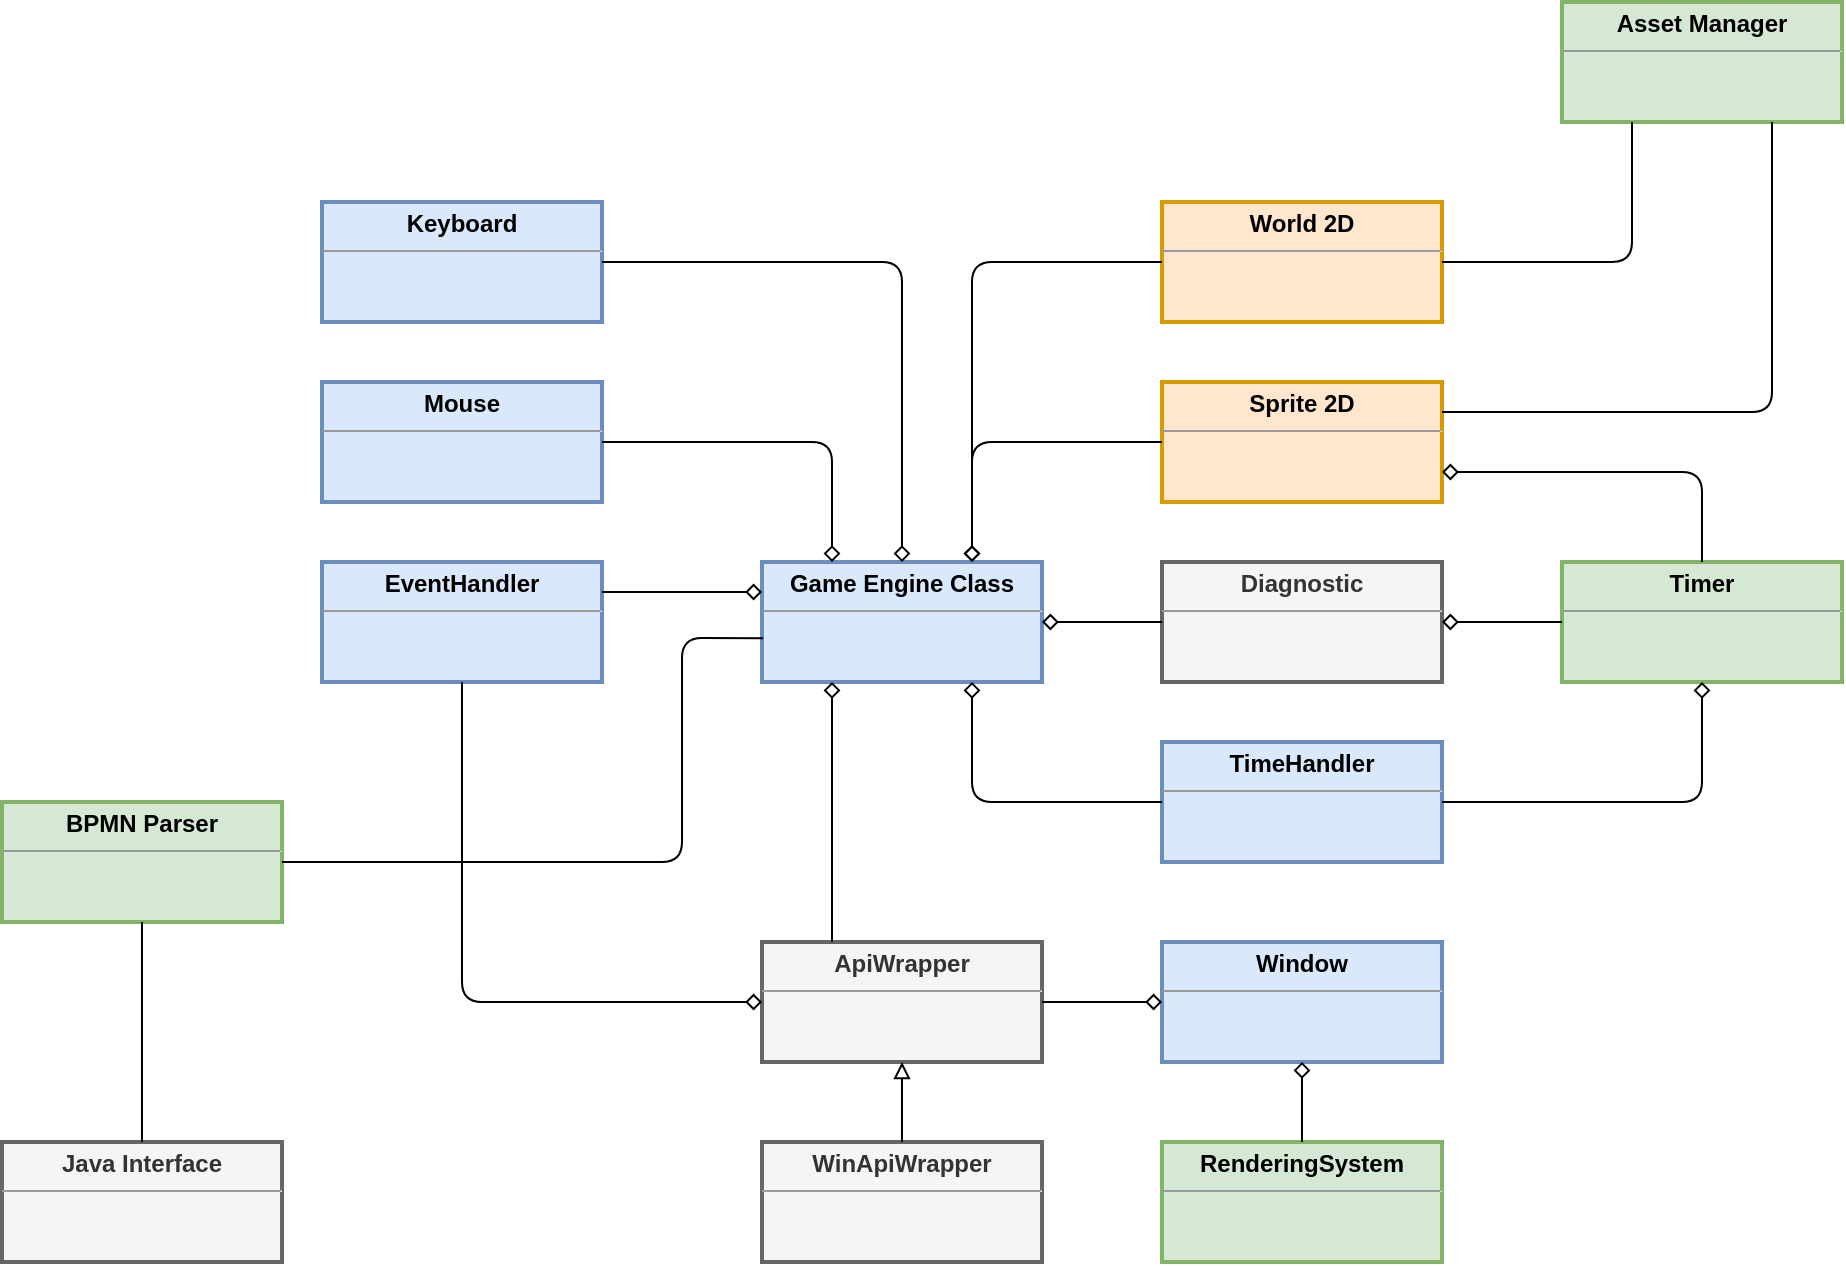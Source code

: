 <mxfile version="13.0.6" type="device"><diagram id="sqGwYlWWblzltrl7BC1I" name="Page-1"><mxGraphModel dx="1808" dy="1683" grid="1" gridSize="10" guides="1" tooltips="1" connect="1" arrows="1" fold="1" page="1" pageScale="1" pageWidth="827" pageHeight="1169" math="0" shadow="0"><root><mxCell id="0"/><mxCell id="1" parent="0"/><mxCell id="10nL5LWQ9-ZEC0xCi1PG-1" value="&lt;p style=&quot;margin: 0px ; margin-top: 4px ; text-align: center&quot;&gt;&lt;b&gt;TimeHandler&lt;/b&gt;&lt;/p&gt;&lt;hr size=&quot;1&quot;&gt;&lt;div style=&quot;height: 2px&quot;&gt;&lt;/div&gt;" style="verticalAlign=top;align=left;overflow=fill;fontSize=12;fontFamily=Helvetica;html=1;fillColor=#dae8fc;strokeColor=#6c8ebf;strokeWidth=2;" parent="1" vertex="1"><mxGeometry x="280" y="250" width="140" height="60" as="geometry"/></mxCell><mxCell id="10nL5LWQ9-ZEC0xCi1PG-10" value="&lt;p style=&quot;margin: 0px ; margin-top: 4px ; text-align: center&quot;&gt;&lt;b&gt;Game Engine Class&lt;/b&gt;&lt;/p&gt;&lt;hr size=&quot;1&quot;&gt;&lt;div style=&quot;height: 2px&quot;&gt;&lt;/div&gt;" style="verticalAlign=top;align=left;overflow=fill;fontSize=12;fontFamily=Helvetica;html=1;fillColor=#dae8fc;strokeColor=#6c8ebf;strokeWidth=2;" parent="1" vertex="1"><mxGeometry x="80" y="160" width="140" height="60" as="geometry"/></mxCell><mxCell id="10nL5LWQ9-ZEC0xCi1PG-11" value="&lt;p style=&quot;margin: 0px ; margin-top: 4px ; text-align: center&quot;&gt;&lt;b&gt;ApiWrapper&lt;/b&gt;&lt;/p&gt;&lt;hr size=&quot;1&quot;&gt;&lt;div style=&quot;height: 2px&quot;&gt;&lt;/div&gt;" style="verticalAlign=top;align=left;overflow=fill;fontSize=12;fontFamily=Helvetica;html=1;fillColor=#f5f5f5;strokeColor=#666666;fontColor=#333333;strokeWidth=2;" parent="1" vertex="1"><mxGeometry x="80" y="350" width="140" height="60" as="geometry"/></mxCell><mxCell id="10nL5LWQ9-ZEC0xCi1PG-12" value="&lt;p style=&quot;margin: 0px ; margin-top: 4px ; text-align: center&quot;&gt;&lt;b&gt;EventHandler&lt;/b&gt;&lt;/p&gt;&lt;hr size=&quot;1&quot;&gt;&lt;div style=&quot;height: 2px&quot;&gt;&lt;/div&gt;" style="verticalAlign=top;align=left;overflow=fill;fontSize=12;fontFamily=Helvetica;html=1;fillColor=#dae8fc;strokeColor=#6c8ebf;strokeWidth=2;" parent="1" vertex="1"><mxGeometry x="-140" y="160" width="140" height="60" as="geometry"/></mxCell><mxCell id="10nL5LWQ9-ZEC0xCi1PG-13" value="&lt;p style=&quot;margin: 0px ; margin-top: 4px ; text-align: center&quot;&gt;&lt;b&gt;Diagnostic&lt;/b&gt;&lt;/p&gt;&lt;hr size=&quot;1&quot;&gt;&lt;div style=&quot;height: 2px&quot;&gt;&lt;/div&gt;" style="verticalAlign=top;align=left;overflow=fill;fontSize=12;fontFamily=Helvetica;html=1;fillColor=#f5f5f5;strokeColor=#666666;fontColor=#333333;strokeWidth=2;" parent="1" vertex="1"><mxGeometry x="280" y="160" width="140" height="60" as="geometry"/></mxCell><mxCell id="10nL5LWQ9-ZEC0xCi1PG-14" value="&lt;p style=&quot;margin: 0px ; margin-top: 4px ; text-align: center&quot;&gt;&lt;b&gt;WinApiWrapper&lt;/b&gt;&lt;/p&gt;&lt;hr size=&quot;1&quot;&gt;&lt;div style=&quot;height: 2px&quot;&gt;&lt;/div&gt;" style="verticalAlign=top;align=left;overflow=fill;fontSize=12;fontFamily=Helvetica;html=1;fillColor=#f5f5f5;strokeColor=#666666;fontColor=#333333;strokeWidth=2;" parent="1" vertex="1"><mxGeometry x="80" y="450" width="140" height="60" as="geometry"/></mxCell><mxCell id="10nL5LWQ9-ZEC0xCi1PG-15" value="&lt;p style=&quot;margin: 0px ; margin-top: 4px ; text-align: center&quot;&gt;&lt;b&gt;Timer&lt;/b&gt;&lt;/p&gt;&lt;hr size=&quot;1&quot;&gt;&lt;div style=&quot;height: 2px&quot;&gt;&lt;/div&gt;" style="verticalAlign=top;align=left;overflow=fill;fontSize=12;fontFamily=Helvetica;html=1;fillColor=#d5e8d4;strokeColor=#82b366;strokeWidth=2;" parent="1" vertex="1"><mxGeometry x="480" y="160" width="140" height="60" as="geometry"/></mxCell><mxCell id="10nL5LWQ9-ZEC0xCi1PG-16" value="" style="endArrow=diamond;html=1;exitX=0.25;exitY=0;exitDx=0;exitDy=0;endFill=0;entryX=0.25;entryY=1;entryDx=0;entryDy=0;" parent="1" source="10nL5LWQ9-ZEC0xCi1PG-11" target="10nL5LWQ9-ZEC0xCi1PG-10" edge="1"><mxGeometry width="50" height="50" relative="1" as="geometry"><mxPoint x="390" y="230" as="sourcePoint"/><mxPoint x="100" y="240" as="targetPoint"/></mxGeometry></mxCell><mxCell id="10nL5LWQ9-ZEC0xCi1PG-17" value="" style="endArrow=diamond;html=1;exitX=1;exitY=0.25;exitDx=0;exitDy=0;entryX=0;entryY=0.25;entryDx=0;entryDy=0;endFill=0;" parent="1" source="10nL5LWQ9-ZEC0xCi1PG-12" target="10nL5LWQ9-ZEC0xCi1PG-10" edge="1"><mxGeometry width="50" height="50" relative="1" as="geometry"><mxPoint x="390" y="230" as="sourcePoint"/><mxPoint x="440" y="180" as="targetPoint"/></mxGeometry></mxCell><mxCell id="10nL5LWQ9-ZEC0xCi1PG-18" value="" style="endArrow=diamond;html=1;exitX=0;exitY=0.5;exitDx=0;exitDy=0;entryX=0.75;entryY=1;entryDx=0;entryDy=0;endFill=0;" parent="1" source="10nL5LWQ9-ZEC0xCi1PG-1" target="10nL5LWQ9-ZEC0xCi1PG-10" edge="1"><mxGeometry width="50" height="50" relative="1" as="geometry"><mxPoint x="390" y="230" as="sourcePoint"/><mxPoint x="440" y="180" as="targetPoint"/><Array as="points"><mxPoint x="185" y="280"/></Array></mxGeometry></mxCell><mxCell id="10nL5LWQ9-ZEC0xCi1PG-19" value="" style="endArrow=block;html=1;exitX=0.5;exitY=0;exitDx=0;exitDy=0;entryX=0.5;entryY=1;entryDx=0;entryDy=0;endFill=0;" parent="1" source="10nL5LWQ9-ZEC0xCi1PG-14" target="10nL5LWQ9-ZEC0xCi1PG-11" edge="1"><mxGeometry width="50" height="50" relative="1" as="geometry"><mxPoint x="390" y="430" as="sourcePoint"/><mxPoint x="440" y="380" as="targetPoint"/></mxGeometry></mxCell><mxCell id="10nL5LWQ9-ZEC0xCi1PG-20" value="" style="endArrow=none;html=1;exitX=1;exitY=0.5;exitDx=0;exitDy=0;endFill=0;startArrow=diamond;startFill=0;entryX=0;entryY=0.5;entryDx=0;entryDy=0;" parent="1" source="10nL5LWQ9-ZEC0xCi1PG-10" target="10nL5LWQ9-ZEC0xCi1PG-13" edge="1"><mxGeometry width="50" height="50" relative="1" as="geometry"><mxPoint x="390" y="430" as="sourcePoint"/><mxPoint x="260" y="70" as="targetPoint"/><Array as="points"/></mxGeometry></mxCell><mxCell id="10nL5LWQ9-ZEC0xCi1PG-21" value="" style="endArrow=diamond;html=1;entryX=0;entryY=0.5;entryDx=0;entryDy=0;exitX=0.5;exitY=1;exitDx=0;exitDy=0;startArrow=none;startFill=0;endFill=0;" parent="1" source="10nL5LWQ9-ZEC0xCi1PG-12" target="10nL5LWQ9-ZEC0xCi1PG-11" edge="1"><mxGeometry width="50" height="50" relative="1" as="geometry"><mxPoint x="390" y="430" as="sourcePoint"/><mxPoint x="440" y="380" as="targetPoint"/><Array as="points"><mxPoint x="-70" y="380"/></Array></mxGeometry></mxCell><mxCell id="10nL5LWQ9-ZEC0xCi1PG-22" value="" style="endArrow=none;html=1;entryX=0;entryY=0.5;entryDx=0;entryDy=0;exitX=1;exitY=0.5;exitDx=0;exitDy=0;startArrow=diamond;startFill=0;" parent="1" source="10nL5LWQ9-ZEC0xCi1PG-13" target="10nL5LWQ9-ZEC0xCi1PG-15" edge="1"><mxGeometry width="50" height="50" relative="1" as="geometry"><mxPoint x="390" y="430" as="sourcePoint"/><mxPoint x="440" y="380" as="targetPoint"/></mxGeometry></mxCell><mxCell id="10nL5LWQ9-ZEC0xCi1PG-23" value="&lt;p style=&quot;margin: 0px ; margin-top: 4px ; text-align: center&quot;&gt;&lt;b&gt;Mouse&lt;/b&gt;&lt;/p&gt;&lt;hr size=&quot;1&quot;&gt;&lt;div style=&quot;height: 2px&quot;&gt;&lt;/div&gt;" style="verticalAlign=top;align=left;overflow=fill;fontSize=12;fontFamily=Helvetica;html=1;fillColor=#dae8fc;strokeColor=#6c8ebf;strokeWidth=2;" parent="1" vertex="1"><mxGeometry x="-140" y="70" width="140" height="60" as="geometry"/></mxCell><mxCell id="10nL5LWQ9-ZEC0xCi1PG-24" value="&lt;p style=&quot;margin: 0px ; margin-top: 4px ; text-align: center&quot;&gt;&lt;b&gt;Keyboard&lt;/b&gt;&lt;/p&gt;&lt;hr size=&quot;1&quot;&gt;&lt;div style=&quot;height: 2px&quot;&gt;&lt;/div&gt;" style="verticalAlign=top;align=left;overflow=fill;fontSize=12;fontFamily=Helvetica;html=1;fillColor=#dae8fc;strokeColor=#6c8ebf;strokeWidth=2;" parent="1" vertex="1"><mxGeometry x="-140" y="-20" width="140" height="60" as="geometry"/></mxCell><mxCell id="10nL5LWQ9-ZEC0xCi1PG-25" value="" style="endArrow=none;html=1;exitX=0.25;exitY=0;exitDx=0;exitDy=0;entryX=1;entryY=0.5;entryDx=0;entryDy=0;endFill=0;startArrow=diamond;startFill=0;" parent="1" source="10nL5LWQ9-ZEC0xCi1PG-10" target="10nL5LWQ9-ZEC0xCi1PG-23" edge="1"><mxGeometry width="50" height="50" relative="1" as="geometry"><mxPoint x="390" y="230" as="sourcePoint"/><mxPoint x="440" y="180" as="targetPoint"/><Array as="points"><mxPoint x="115" y="100"/></Array></mxGeometry></mxCell><mxCell id="10nL5LWQ9-ZEC0xCi1PG-26" value="" style="endArrow=none;html=1;exitX=0.5;exitY=0;exitDx=0;exitDy=0;entryX=1;entryY=0.5;entryDx=0;entryDy=0;startArrow=diamond;startFill=0;" parent="1" source="10nL5LWQ9-ZEC0xCi1PG-10" target="10nL5LWQ9-ZEC0xCi1PG-24" edge="1"><mxGeometry width="50" height="50" relative="1" as="geometry"><mxPoint x="390" y="230" as="sourcePoint"/><mxPoint x="440" y="180" as="targetPoint"/><Array as="points"><mxPoint x="150" y="10"/></Array></mxGeometry></mxCell><mxCell id="10nL5LWQ9-ZEC0xCi1PG-28" value="&lt;p style=&quot;margin: 0px ; margin-top: 4px ; text-align: center&quot;&gt;&lt;b&gt;RenderingSystem&lt;/b&gt;&lt;/p&gt;&lt;hr size=&quot;1&quot;&gt;&lt;div style=&quot;height: 2px&quot;&gt;&lt;/div&gt;" style="verticalAlign=top;align=left;overflow=fill;fontSize=12;fontFamily=Helvetica;html=1;fillColor=#d5e8d4;strokeColor=#82b366;strokeWidth=2;" parent="1" vertex="1"><mxGeometry x="280" y="450" width="140" height="60" as="geometry"/></mxCell><mxCell id="10nL5LWQ9-ZEC0xCi1PG-29" value="" style="endArrow=diamond;html=1;entryX=0.5;entryY=1;entryDx=0;entryDy=0;exitX=1;exitY=0.5;exitDx=0;exitDy=0;startArrow=none;startFill=0;endFill=0;" parent="1" source="10nL5LWQ9-ZEC0xCi1PG-1" target="10nL5LWQ9-ZEC0xCi1PG-15" edge="1"><mxGeometry width="50" height="50" relative="1" as="geometry"><mxPoint x="390" y="230" as="sourcePoint"/><mxPoint x="440" y="180" as="targetPoint"/><Array as="points"><mxPoint x="550" y="280"/></Array></mxGeometry></mxCell><mxCell id="10nL5LWQ9-ZEC0xCi1PG-30" value="&lt;p style=&quot;margin: 0px ; margin-top: 4px ; text-align: center&quot;&gt;&lt;b&gt;Window&lt;/b&gt;&lt;/p&gt;&lt;hr size=&quot;1&quot;&gt;&lt;div style=&quot;height: 2px&quot;&gt;&lt;/div&gt;" style="verticalAlign=top;align=left;overflow=fill;fontSize=12;fontFamily=Helvetica;html=1;fillColor=#dae8fc;strokeColor=#6c8ebf;strokeWidth=2;" parent="1" vertex="1"><mxGeometry x="280" y="350" width="140" height="60" as="geometry"/></mxCell><mxCell id="10nL5LWQ9-ZEC0xCi1PG-31" value="" style="endArrow=diamond;html=1;exitX=1;exitY=0.5;exitDx=0;exitDy=0;entryX=0;entryY=0.5;entryDx=0;entryDy=0;endFill=0;" parent="1" source="10nL5LWQ9-ZEC0xCi1PG-11" target="10nL5LWQ9-ZEC0xCi1PG-30" edge="1"><mxGeometry width="50" height="50" relative="1" as="geometry"><mxPoint x="390" y="230" as="sourcePoint"/><mxPoint x="440" y="180" as="targetPoint"/></mxGeometry></mxCell><mxCell id="10nL5LWQ9-ZEC0xCi1PG-32" value="" style="endArrow=diamond;html=1;exitX=0.5;exitY=0;exitDx=0;exitDy=0;entryX=0.5;entryY=1;entryDx=0;entryDy=0;startArrow=none;startFill=0;endFill=0;" parent="1" source="10nL5LWQ9-ZEC0xCi1PG-28" target="10nL5LWQ9-ZEC0xCi1PG-30" edge="1"><mxGeometry width="50" height="50" relative="1" as="geometry"><mxPoint x="390" y="230" as="sourcePoint"/><mxPoint x="440" y="180" as="targetPoint"/></mxGeometry></mxCell><mxCell id="Iblb8a4CSPQoKPnMFLC1-1" value="&lt;p style=&quot;margin: 0px ; margin-top: 4px ; text-align: center&quot;&gt;&lt;b&gt;Sprite 2D&lt;/b&gt;&lt;/p&gt;&lt;hr size=&quot;1&quot;&gt;&lt;div style=&quot;height: 2px&quot;&gt;&lt;/div&gt;" style="verticalAlign=top;align=left;overflow=fill;fontSize=12;fontFamily=Helvetica;html=1;fillColor=#ffe6cc;strokeColor=#d79b00;strokeWidth=2;" parent="1" vertex="1"><mxGeometry x="280" y="70" width="140" height="60" as="geometry"/></mxCell><mxCell id="Iblb8a4CSPQoKPnMFLC1-3" value="&lt;p style=&quot;margin: 0px ; margin-top: 4px ; text-align: center&quot;&gt;&lt;b&gt;World 2D&lt;/b&gt;&lt;/p&gt;&lt;hr size=&quot;1&quot;&gt;&lt;div style=&quot;height: 2px&quot;&gt;&lt;/div&gt;" style="verticalAlign=top;align=left;overflow=fill;fontSize=12;fontFamily=Helvetica;html=1;fillColor=#ffe6cc;strokeColor=#d79b00;strokeWidth=2;" parent="1" vertex="1"><mxGeometry x="280" y="-20" width="140" height="60" as="geometry"/></mxCell><mxCell id="Iblb8a4CSPQoKPnMFLC1-9" value="&lt;p style=&quot;margin: 0px ; margin-top: 4px ; text-align: center&quot;&gt;&lt;b&gt;Asset Manager&lt;/b&gt;&lt;/p&gt;&lt;hr size=&quot;1&quot;&gt;&lt;div style=&quot;height: 2px&quot;&gt;&lt;/div&gt;" style="verticalAlign=top;align=left;overflow=fill;fontSize=12;fontFamily=Helvetica;html=1;fillColor=#d5e8d4;strokeColor=#82b366;strokeWidth=2;" parent="1" vertex="1"><mxGeometry x="480" y="-120" width="140" height="60" as="geometry"/></mxCell><mxCell id="Iblb8a4CSPQoKPnMFLC1-14" value="" style="endArrow=none;html=1;entryX=0;entryY=0.5;entryDx=0;entryDy=0;exitX=0.75;exitY=0;exitDx=0;exitDy=0;startArrow=diamond;startFill=0;" parent="1" source="10nL5LWQ9-ZEC0xCi1PG-10" target="Iblb8a4CSPQoKPnMFLC1-1" edge="1"><mxGeometry width="50" height="50" relative="1" as="geometry"><mxPoint x="320" y="190" as="sourcePoint"/><mxPoint x="370" y="140" as="targetPoint"/><Array as="points"><mxPoint x="185" y="100"/></Array></mxGeometry></mxCell><mxCell id="Iblb8a4CSPQoKPnMFLC1-15" value="" style="endArrow=none;html=1;entryX=0;entryY=0.5;entryDx=0;entryDy=0;exitX=0.75;exitY=0;exitDx=0;exitDy=0;startArrow=diamond;startFill=0;" parent="1" source="10nL5LWQ9-ZEC0xCi1PG-10" target="Iblb8a4CSPQoKPnMFLC1-3" edge="1"><mxGeometry width="50" height="50" relative="1" as="geometry"><mxPoint x="210" y="140" as="sourcePoint"/><mxPoint x="370" y="140" as="targetPoint"/><Array as="points"><mxPoint x="185" y="10"/></Array></mxGeometry></mxCell><mxCell id="Iblb8a4CSPQoKPnMFLC1-18" value="" style="endArrow=none;html=1;entryX=0.25;entryY=1;entryDx=0;entryDy=0;exitX=1;exitY=0.5;exitDx=0;exitDy=0;startArrow=none;startFill=0;" parent="1" source="Iblb8a4CSPQoKPnMFLC1-3" target="Iblb8a4CSPQoKPnMFLC1-9" edge="1"><mxGeometry width="50" height="50" relative="1" as="geometry"><mxPoint x="320" y="100" as="sourcePoint"/><mxPoint x="370" y="50" as="targetPoint"/><Array as="points"><mxPoint x="515" y="10"/></Array></mxGeometry></mxCell><mxCell id="Iblb8a4CSPQoKPnMFLC1-19" value="" style="endArrow=none;html=1;entryX=0.5;entryY=0;entryDx=0;entryDy=0;exitX=1;exitY=0.75;exitDx=0;exitDy=0;startArrow=diamond;startFill=0;" parent="1" source="Iblb8a4CSPQoKPnMFLC1-1" target="10nL5LWQ9-ZEC0xCi1PG-15" edge="1"><mxGeometry width="50" height="50" relative="1" as="geometry"><mxPoint x="320" y="270" as="sourcePoint"/><mxPoint x="370" y="220" as="targetPoint"/><Array as="points"><mxPoint x="550" y="115"/></Array></mxGeometry></mxCell><mxCell id="Iblb8a4CSPQoKPnMFLC1-20" value="" style="endArrow=none;html=1;entryX=0.75;entryY=1;entryDx=0;entryDy=0;exitX=1;exitY=0.25;exitDx=0;exitDy=0;startArrow=none;startFill=0;" parent="1" source="Iblb8a4CSPQoKPnMFLC1-1" target="Iblb8a4CSPQoKPnMFLC1-9" edge="1"><mxGeometry width="50" height="50" relative="1" as="geometry"><mxPoint x="320" y="190" as="sourcePoint"/><mxPoint x="370" y="140" as="targetPoint"/><Array as="points"><mxPoint x="585" y="85"/></Array></mxGeometry></mxCell><mxCell id="Iblb8a4CSPQoKPnMFLC1-21" value="&lt;p style=&quot;margin: 0px ; margin-top: 4px ; text-align: center&quot;&gt;&lt;b&gt;BPMN Parser&lt;/b&gt;&lt;/p&gt;&lt;hr size=&quot;1&quot;&gt;&lt;div style=&quot;height: 2px&quot;&gt;&lt;/div&gt;" style="verticalAlign=top;align=left;overflow=fill;fontSize=12;fontFamily=Helvetica;html=1;fillColor=#d5e8d4;strokeColor=#82b366;strokeWidth=2;" parent="1" vertex="1"><mxGeometry x="-300" y="280" width="140" height="60" as="geometry"/></mxCell><mxCell id="Iblb8a4CSPQoKPnMFLC1-22" value="" style="endArrow=none;html=1;exitX=1;exitY=0.5;exitDx=0;exitDy=0;entryX=0.004;entryY=0.636;entryDx=0;entryDy=0;entryPerimeter=0;" parent="1" source="Iblb8a4CSPQoKPnMFLC1-21" target="10nL5LWQ9-ZEC0xCi1PG-10" edge="1"><mxGeometry width="50" height="50" relative="1" as="geometry"><mxPoint x="290" y="260" as="sourcePoint"/><mxPoint x="340" y="210" as="targetPoint"/><Array as="points"><mxPoint x="40" y="310"/><mxPoint x="40" y="198"/></Array></mxGeometry></mxCell><mxCell id="Iblb8a4CSPQoKPnMFLC1-23" value="&lt;p style=&quot;margin: 0px ; margin-top: 4px ; text-align: center&quot;&gt;&lt;b&gt;Java Interface&lt;/b&gt;&lt;/p&gt;&lt;hr size=&quot;1&quot;&gt;&lt;div style=&quot;height: 2px&quot;&gt;&lt;/div&gt;" style="verticalAlign=top;align=left;overflow=fill;fontSize=12;fontFamily=Helvetica;html=1;fillColor=#f5f5f5;strokeColor=#666666;strokeWidth=2;fontColor=#333333;" parent="1" vertex="1"><mxGeometry x="-300" y="450" width="140" height="60" as="geometry"/></mxCell><mxCell id="Iblb8a4CSPQoKPnMFLC1-24" value="" style="endArrow=none;html=1;exitX=0.5;exitY=0;exitDx=0;exitDy=0;entryX=0.5;entryY=1;entryDx=0;entryDy=0;" parent="1" source="Iblb8a4CSPQoKPnMFLC1-23" target="Iblb8a4CSPQoKPnMFLC1-21" edge="1"><mxGeometry width="50" height="50" relative="1" as="geometry"><mxPoint x="230" y="420" as="sourcePoint"/><mxPoint x="280" y="370" as="targetPoint"/></mxGeometry></mxCell></root></mxGraphModel></diagram></mxfile>